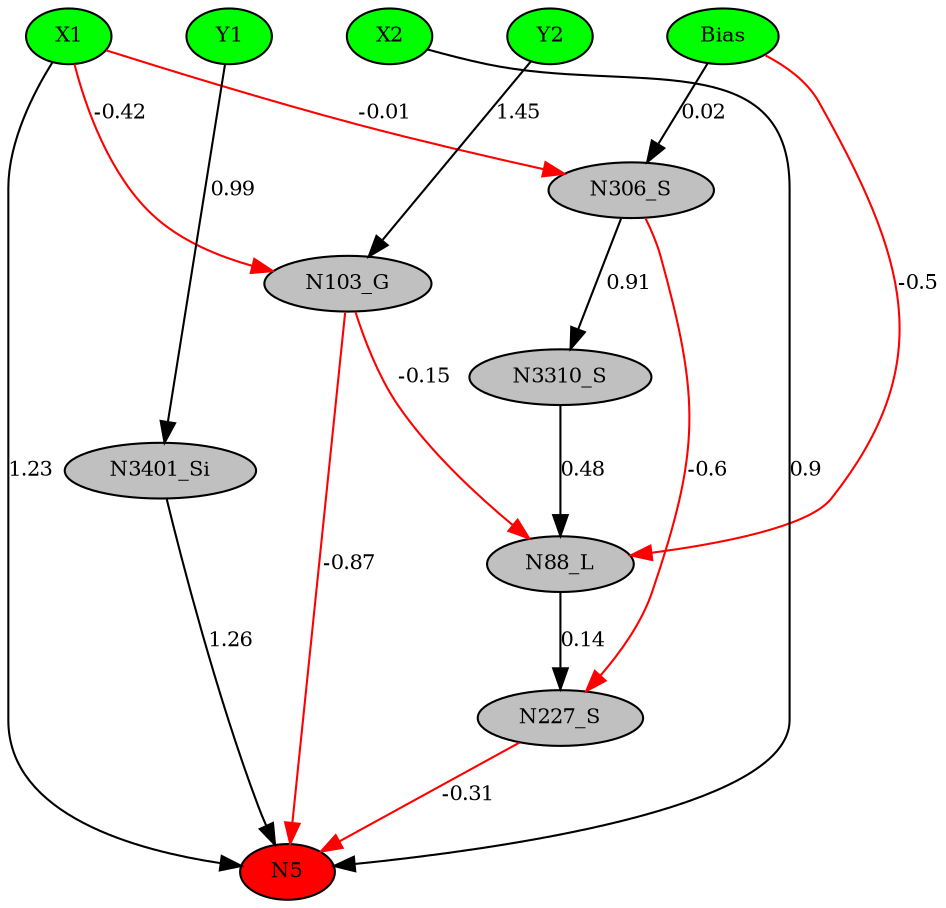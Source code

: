 digraph g { 
N0 [shape=ellipse, label=Bias,fontsize=10,height=0.1,width=0.1,style=filled,fillcolor=green]
N1[shape=ellipse label=X1,fontsize=10,height=0.1,width=0.1,style=filled,fillcolor=green]
N2[shape=ellipse label=Y1,fontsize=10,height=0.1,width=0.1,style=filled,fillcolor=green]
N3[shape=ellipse label=X2,fontsize=10,height=0.1,width=0.1,style=filled,fillcolor=green]
N4[shape=ellipse label=Y2,fontsize=10,height=0.1,width=0.1,style=filled,fillcolor=green]
N5[shape=ellipse,fontsize = 10, height = 0.1, width = 0.1, style = filled, fillcolor = red]
N88[shape=ellipse, label=N88_L,fontsize=10,height=0.1,width=0.1,style=filled,fillcolor=gray]
N103[shape=ellipse, label=N103_G,fontsize=10,height=0.1,width=0.1,style=filled,fillcolor=gray]
N227[shape=ellipse, label=N227_S,fontsize=10,height=0.1,width=0.1,style=filled,fillcolor=gray]
N306[shape=ellipse, label=N306_S,fontsize=10,height=0.1,width=0.1,style=filled,fillcolor=gray]
N3310[shape=ellipse, label=N3310_S,fontsize=10,height=0.1,width=0.1,style=filled,fillcolor=gray]
N3401[shape=ellipse, label=N3401_Si,fontsize=10,height=0.1,width=0.1,style=filled,fillcolor=gray]
N1 -> N5 [color=black] [ label=1.23,fontsize=10]
N3 -> N5 [color=black] [ label=0.9,fontsize=10]
N4 -> N103 [color=black] [ label=1.45,fontsize=10]
N103 -> N5 [color=red] [arrowType=inv][ label=-0.87,fontsize=10]
N1 -> N103 [color=red] [arrowType=inv][ label=-0.42,fontsize=10]
N103 -> N88 [color=red] [arrowType=inv][ label=-0.15,fontsize=10]
N88 -> N227 [color=black] [ label=0.14,fontsize=10]
N227 -> N5 [color=red] [arrowType=inv][ label=-0.31,fontsize=10]
N0 -> N306 [color=black] [ label=0.02,fontsize=10]
N1 -> N306 [color=red] [arrowType=inv][ label=-0.01,fontsize=10]
N306 -> N227 [color=red] [arrowType=inv][ label=-0.6,fontsize=10]
N306 -> N3310 [color=black] [ label=0.91,fontsize=10]
N3310 -> N88 [color=black] [ label=0.48,fontsize=10]
N2 -> N3401 [color=black] [ label=0.99,fontsize=10]
N3401 -> N5 [color=black] [ label=1.26,fontsize=10]
N0 -> N88 [color=red] [arrowType=inv][ label=-0.5,fontsize=10]
 { rank=same; 
N5
 } 
 { rank=same; 
N1 ->N2 ->N3 ->N4 ->N0 [style=invis]
 } 
}
